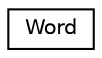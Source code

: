 digraph "Graphical Class Hierarchy"
{
  edge [fontname="Helvetica",fontsize="10",labelfontname="Helvetica",labelfontsize="10"];
  node [fontname="Helvetica",fontsize="10",shape=record];
  rankdir="LR";
  Node1 [label="Word",height=0.2,width=0.4,color="black", fillcolor="white", style="filled",URL="$class_word.html"];
}
